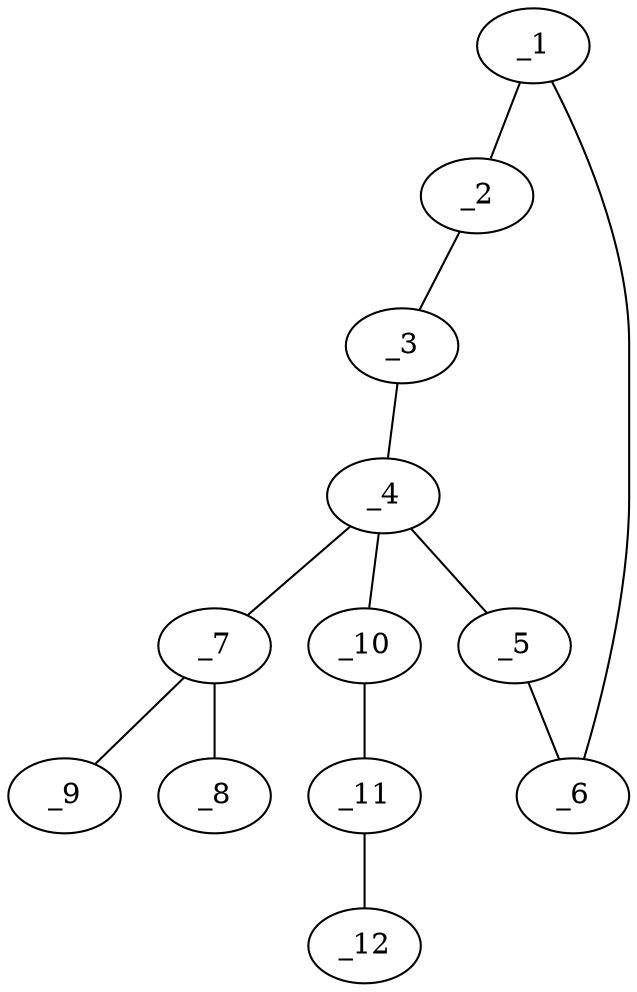 graph molid623650 {
	_1	 [charge=0,
		chem=1,
		symbol="C  ",
		x="3.5",
		y="-1.866"];
	_2	 [charge=0,
		chem=1,
		symbol="C  ",
		x="4.366",
		y="-1.366"];
	_1 -- _2	 [valence=1];
	_6	 [charge=0,
		chem=1,
		symbol="C  ",
		x="2.634",
		y="-1.366"];
	_1 -- _6	 [valence=1];
	_3	 [charge=0,
		chem=1,
		symbol="C  ",
		x="4.366",
		y="-0.366"];
	_2 -- _3	 [valence=1];
	_4	 [charge=0,
		chem=1,
		symbol="C  ",
		x="3.5",
		y="0.134"];
	_3 -- _4	 [valence=1];
	_5	 [charge=0,
		chem=1,
		symbol="C  ",
		x="2.634",
		y="-0.366"];
	_4 -- _5	 [valence=1];
	_7	 [charge=1,
		chem=4,
		symbol="N  ",
		x=3,
		y=1];
	_4 -- _7	 [valence=1];
	_10	 [charge="-1",
		chem=1,
		symbol="C  ",
		x=4,
		y=1];
	_4 -- _10	 [valence=1];
	_5 -- _6	 [valence=1];
	_8	 [charge=0,
		chem=2,
		symbol="O  ",
		x=2,
		y=1];
	_7 -- _8	 [valence=2];
	_9	 [charge="-1",
		chem=2,
		symbol="O  ",
		x="3.5",
		y="1.866"];
	_7 -- _9	 [valence=1];
	_11	 [charge=2,
		chem=28,
		symbol="Hg ",
		x=5,
		y=1];
	_10 -- _11	 [valence=1];
	_12	 [charge="-1",
		chem=7,
		symbol="Cl ",
		x="5.5",
		y="1.866"];
	_11 -- _12	 [valence=1];
}
